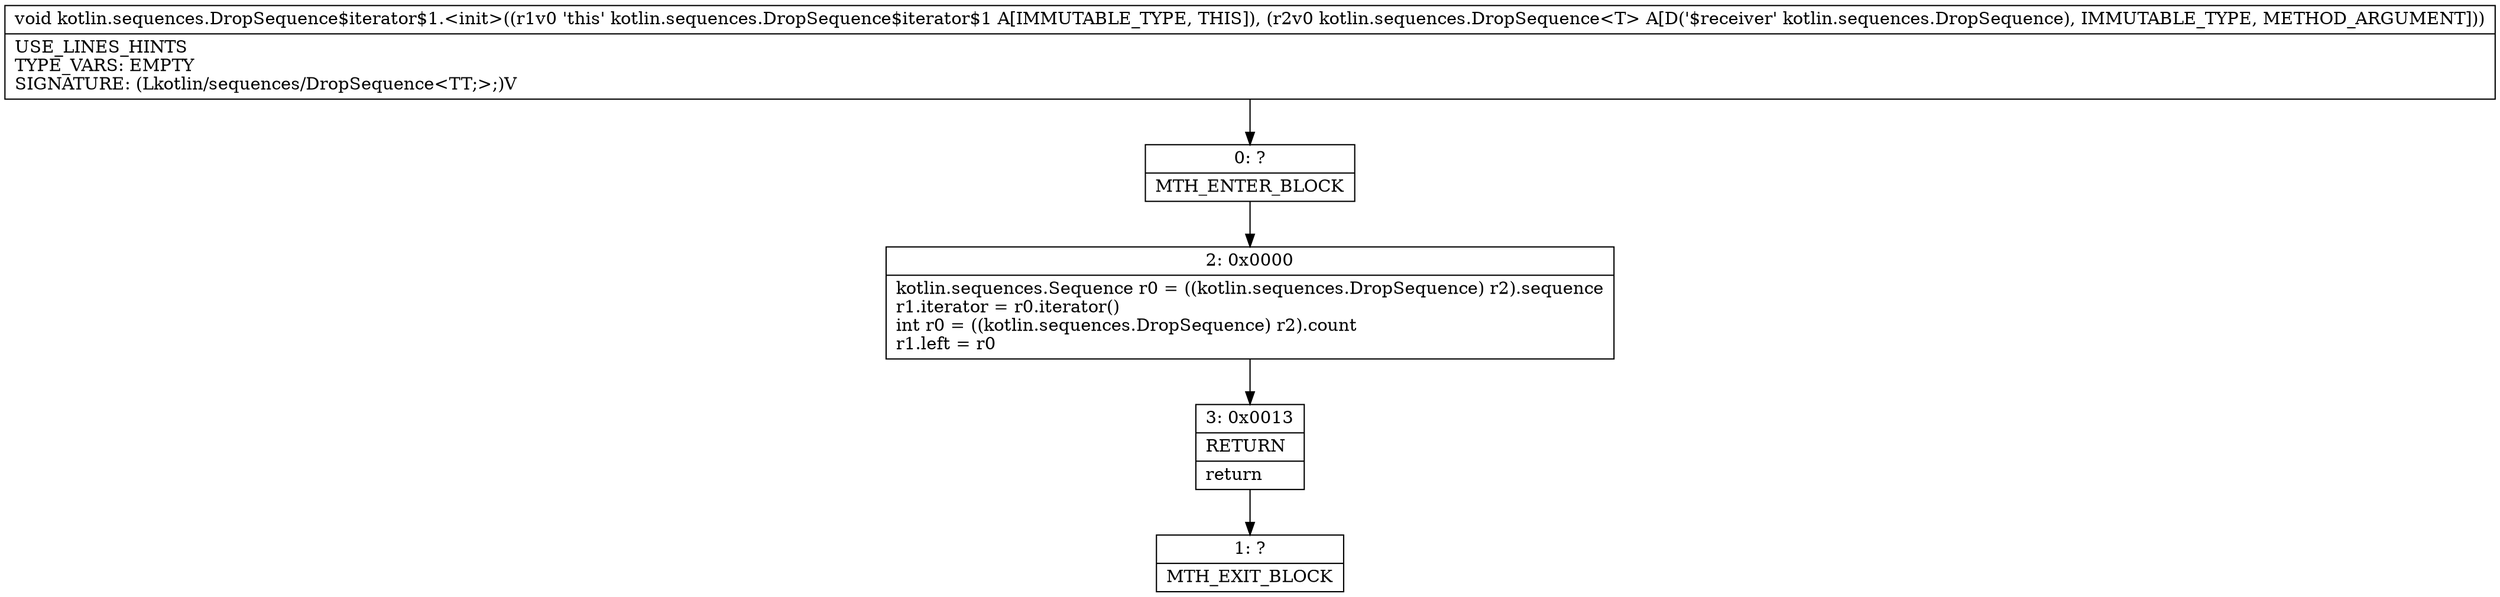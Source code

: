 digraph "CFG forkotlin.sequences.DropSequence$iterator$1.\<init\>(Lkotlin\/sequences\/DropSequence;)V" {
Node_0 [shape=record,label="{0\:\ ?|MTH_ENTER_BLOCK\l}"];
Node_2 [shape=record,label="{2\:\ 0x0000|kotlin.sequences.Sequence r0 = ((kotlin.sequences.DropSequence) r2).sequence\lr1.iterator = r0.iterator()\lint r0 = ((kotlin.sequences.DropSequence) r2).count\lr1.left = r0\l}"];
Node_3 [shape=record,label="{3\:\ 0x0013|RETURN\l|return\l}"];
Node_1 [shape=record,label="{1\:\ ?|MTH_EXIT_BLOCK\l}"];
MethodNode[shape=record,label="{void kotlin.sequences.DropSequence$iterator$1.\<init\>((r1v0 'this' kotlin.sequences.DropSequence$iterator$1 A[IMMUTABLE_TYPE, THIS]), (r2v0 kotlin.sequences.DropSequence\<T\> A[D('$receiver' kotlin.sequences.DropSequence), IMMUTABLE_TYPE, METHOD_ARGUMENT]))  | USE_LINES_HINTS\lTYPE_VARS: EMPTY\lSIGNATURE: (Lkotlin\/sequences\/DropSequence\<TT;\>;)V\l}"];
MethodNode -> Node_0;Node_0 -> Node_2;
Node_2 -> Node_3;
Node_3 -> Node_1;
}

